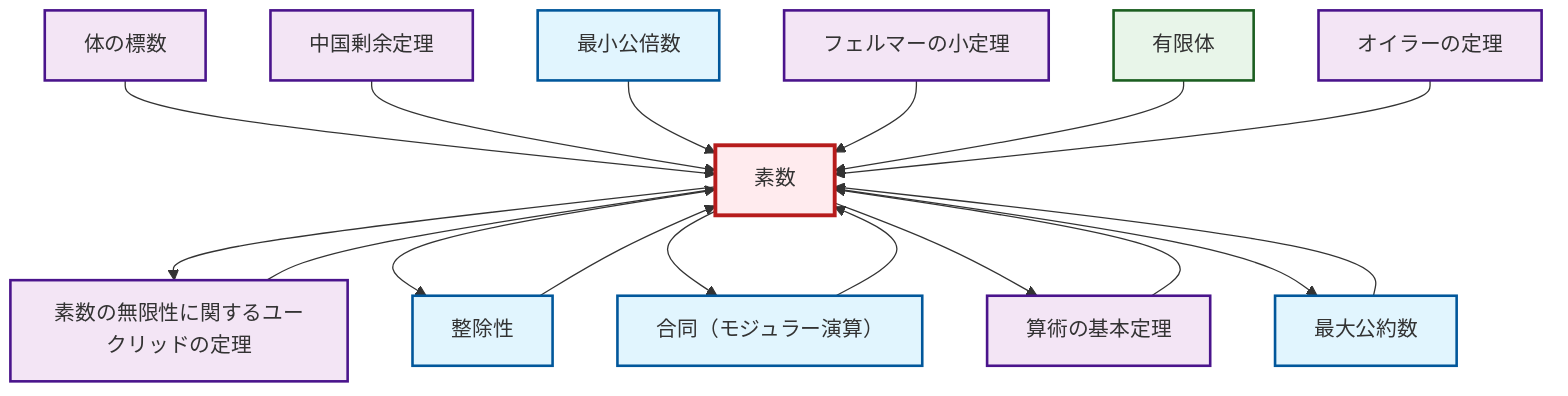 graph TD
    classDef definition fill:#e1f5fe,stroke:#01579b,stroke-width:2px
    classDef theorem fill:#f3e5f5,stroke:#4a148c,stroke-width:2px
    classDef axiom fill:#fff3e0,stroke:#e65100,stroke-width:2px
    classDef example fill:#e8f5e9,stroke:#1b5e20,stroke-width:2px
    classDef current fill:#ffebee,stroke:#b71c1c,stroke-width:3px
    thm-field-characteristic["体の標数"]:::theorem
    def-lcm["最小公倍数"]:::definition
    thm-euler["オイラーの定理"]:::theorem
    thm-fermat-little["フェルマーの小定理"]:::theorem
    def-prime["素数"]:::definition
    def-gcd["最大公約数"]:::definition
    thm-fundamental-arithmetic["算術の基本定理"]:::theorem
    def-congruence["合同（モジュラー演算）"]:::definition
    thm-euclid-infinitude-primes["素数の無限性に関するユークリッドの定理"]:::theorem
    thm-chinese-remainder["中国剰余定理"]:::theorem
    ex-finite-field["有限体"]:::example
    def-divisibility["整除性"]:::definition
    def-prime --> thm-euclid-infinitude-primes
    def-congruence --> def-prime
    def-gcd --> def-prime
    def-prime --> def-divisibility
    def-prime --> def-congruence
    thm-fundamental-arithmetic --> def-prime
    thm-field-characteristic --> def-prime
    thm-chinese-remainder --> def-prime
    thm-euclid-infinitude-primes --> def-prime
    def-divisibility --> def-prime
    def-lcm --> def-prime
    def-prime --> thm-fundamental-arithmetic
    thm-fermat-little --> def-prime
    ex-finite-field --> def-prime
    thm-euler --> def-prime
    def-prime --> def-gcd
    class def-prime current